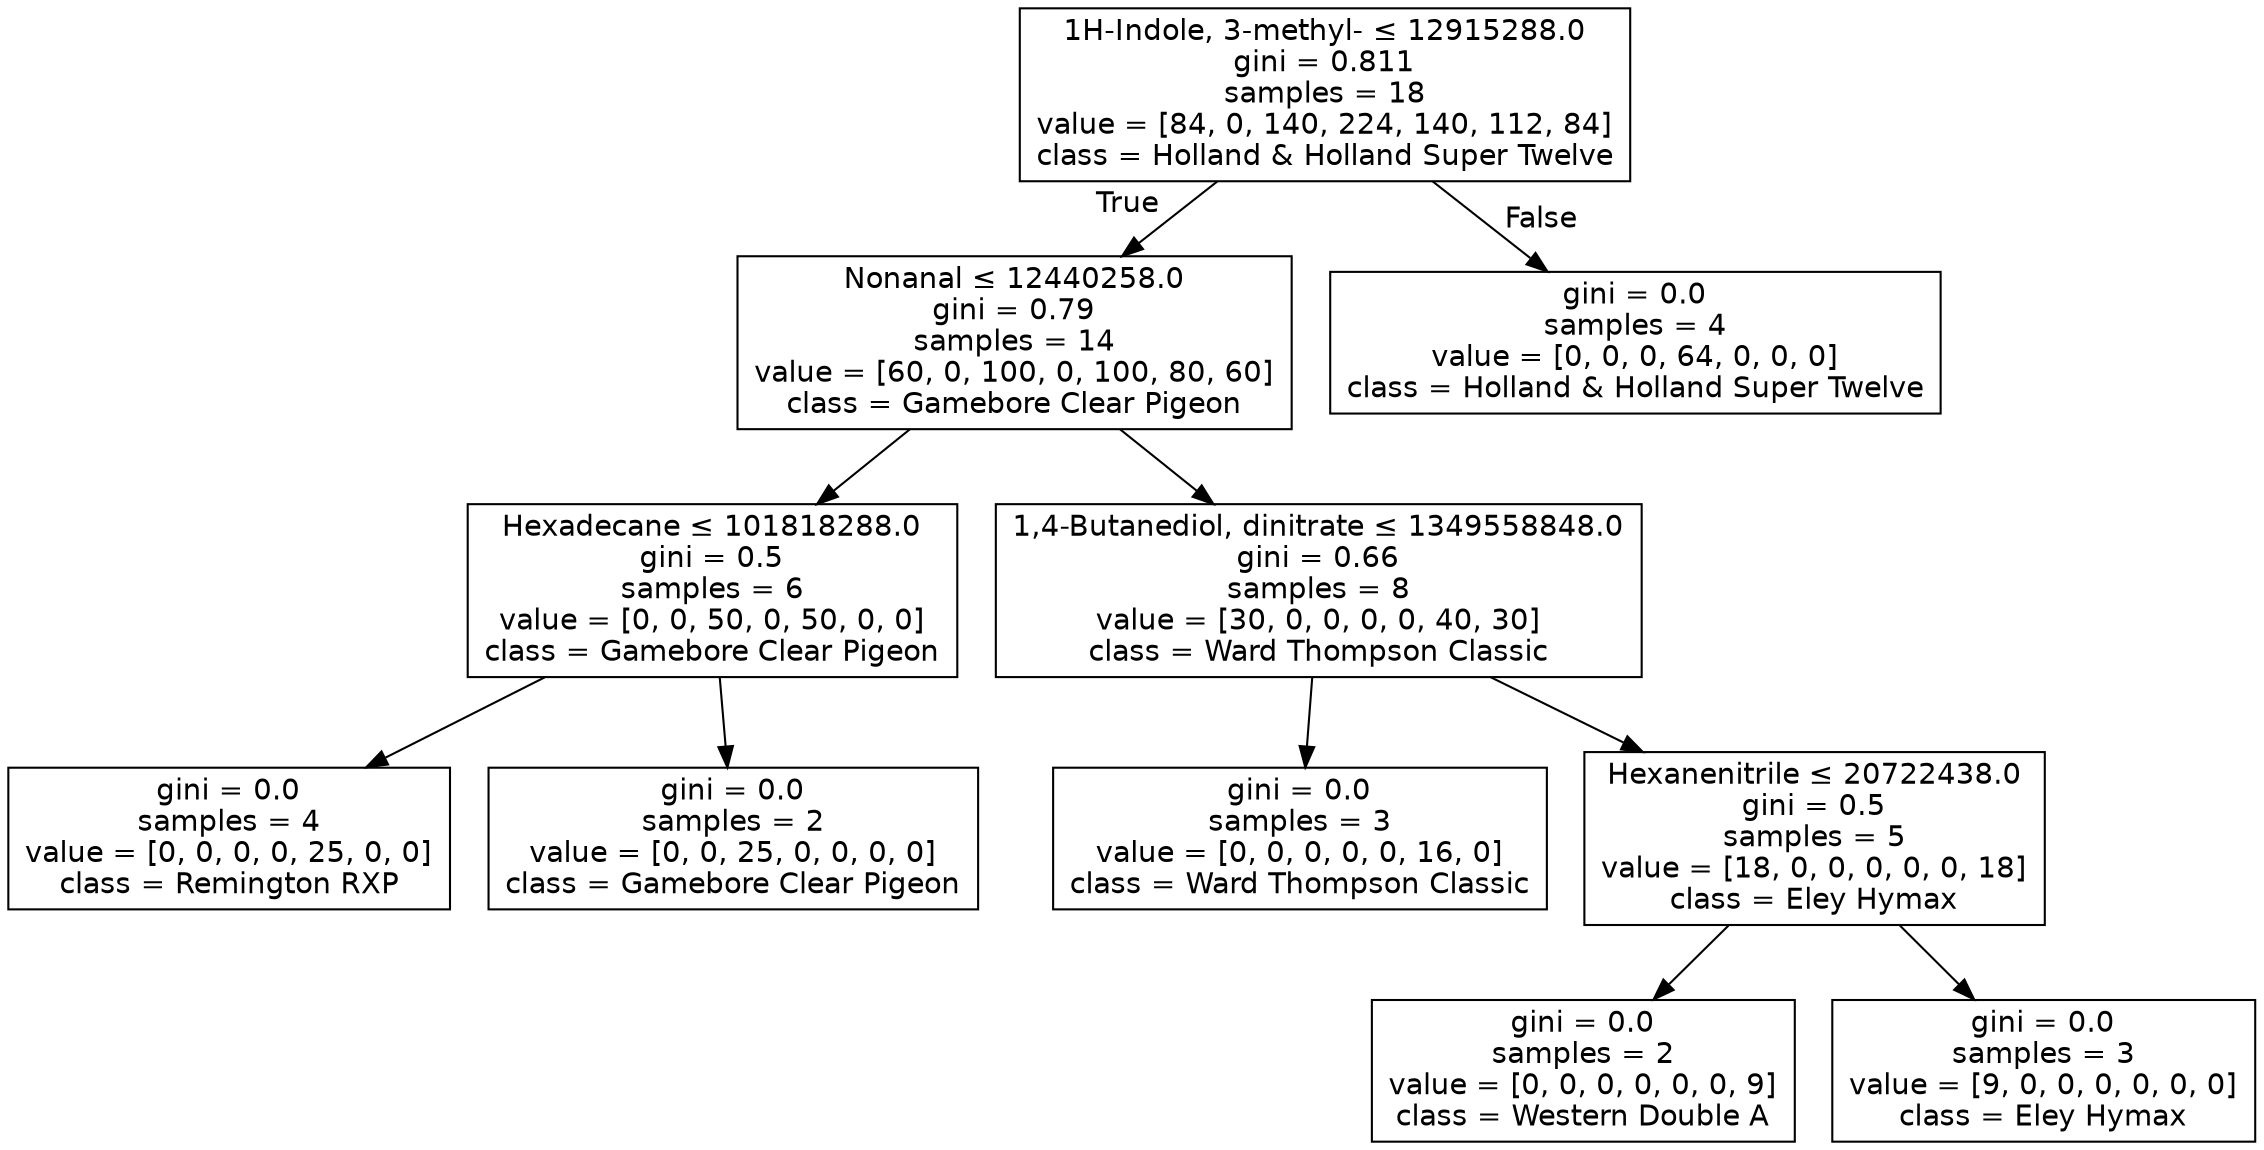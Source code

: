 digraph Tree {
node [shape=box, fontname="helvetica"] ;
edge [fontname="helvetica"] ;
0 [label=<1H-Indole, 3-methyl- &le; 12915288.0<br/>gini = 0.811<br/>samples = 18<br/>value = [84, 0, 140, 224, 140, 112, 84]<br/>class = Holland &amp; Holland Super Twelve>] ;
1 [label=<Nonanal &le; 12440258.0<br/>gini = 0.79<br/>samples = 14<br/>value = [60, 0, 100, 0, 100, 80, 60]<br/>class = Gamebore Clear Pigeon>] ;
0 -> 1 [labeldistance=2.5, labelangle=45, headlabel="True"] ;
2 [label=<Hexadecane &le; 101818288.0<br/>gini = 0.5<br/>samples = 6<br/>value = [0, 0, 50, 0, 50, 0, 0]<br/>class = Gamebore Clear Pigeon>] ;
1 -> 2 ;
3 [label=<gini = 0.0<br/>samples = 4<br/>value = [0, 0, 0, 0, 25, 0, 0]<br/>class = Remington RXP>] ;
2 -> 3 ;
4 [label=<gini = 0.0<br/>samples = 2<br/>value = [0, 0, 25, 0, 0, 0, 0]<br/>class = Gamebore Clear Pigeon>] ;
2 -> 4 ;
5 [label=<1,4-Butanediol, dinitrate &le; 1349558848.0<br/>gini = 0.66<br/>samples = 8<br/>value = [30, 0, 0, 0, 0, 40, 30]<br/>class = Ward Thompson Classic>] ;
1 -> 5 ;
6 [label=<gini = 0.0<br/>samples = 3<br/>value = [0, 0, 0, 0, 0, 16, 0]<br/>class = Ward Thompson Classic>] ;
5 -> 6 ;
7 [label=<Hexanenitrile &le; 20722438.0<br/>gini = 0.5<br/>samples = 5<br/>value = [18, 0, 0, 0, 0, 0, 18]<br/>class = Eley Hymax>] ;
5 -> 7 ;
8 [label=<gini = 0.0<br/>samples = 2<br/>value = [0, 0, 0, 0, 0, 0, 9]<br/>class = Western Double A>] ;
7 -> 8 ;
9 [label=<gini = 0.0<br/>samples = 3<br/>value = [9, 0, 0, 0, 0, 0, 0]<br/>class = Eley Hymax>] ;
7 -> 9 ;
10 [label=<gini = 0.0<br/>samples = 4<br/>value = [0, 0, 0, 64, 0, 0, 0]<br/>class = Holland &amp; Holland Super Twelve>] ;
0 -> 10 [labeldistance=2.5, labelangle=-45, headlabel="False"] ;
}
